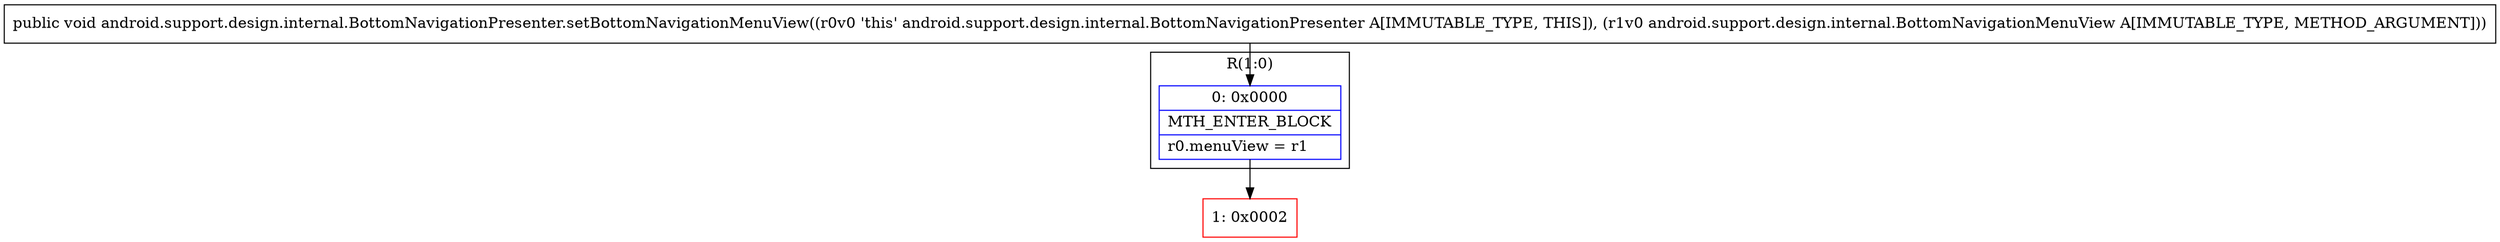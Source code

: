 digraph "CFG forandroid.support.design.internal.BottomNavigationPresenter.setBottomNavigationMenuView(Landroid\/support\/design\/internal\/BottomNavigationMenuView;)V" {
subgraph cluster_Region_1021056060 {
label = "R(1:0)";
node [shape=record,color=blue];
Node_0 [shape=record,label="{0\:\ 0x0000|MTH_ENTER_BLOCK\l|r0.menuView = r1\l}"];
}
Node_1 [shape=record,color=red,label="{1\:\ 0x0002}"];
MethodNode[shape=record,label="{public void android.support.design.internal.BottomNavigationPresenter.setBottomNavigationMenuView((r0v0 'this' android.support.design.internal.BottomNavigationPresenter A[IMMUTABLE_TYPE, THIS]), (r1v0 android.support.design.internal.BottomNavigationMenuView A[IMMUTABLE_TYPE, METHOD_ARGUMENT])) }"];
MethodNode -> Node_0;
Node_0 -> Node_1;
}


